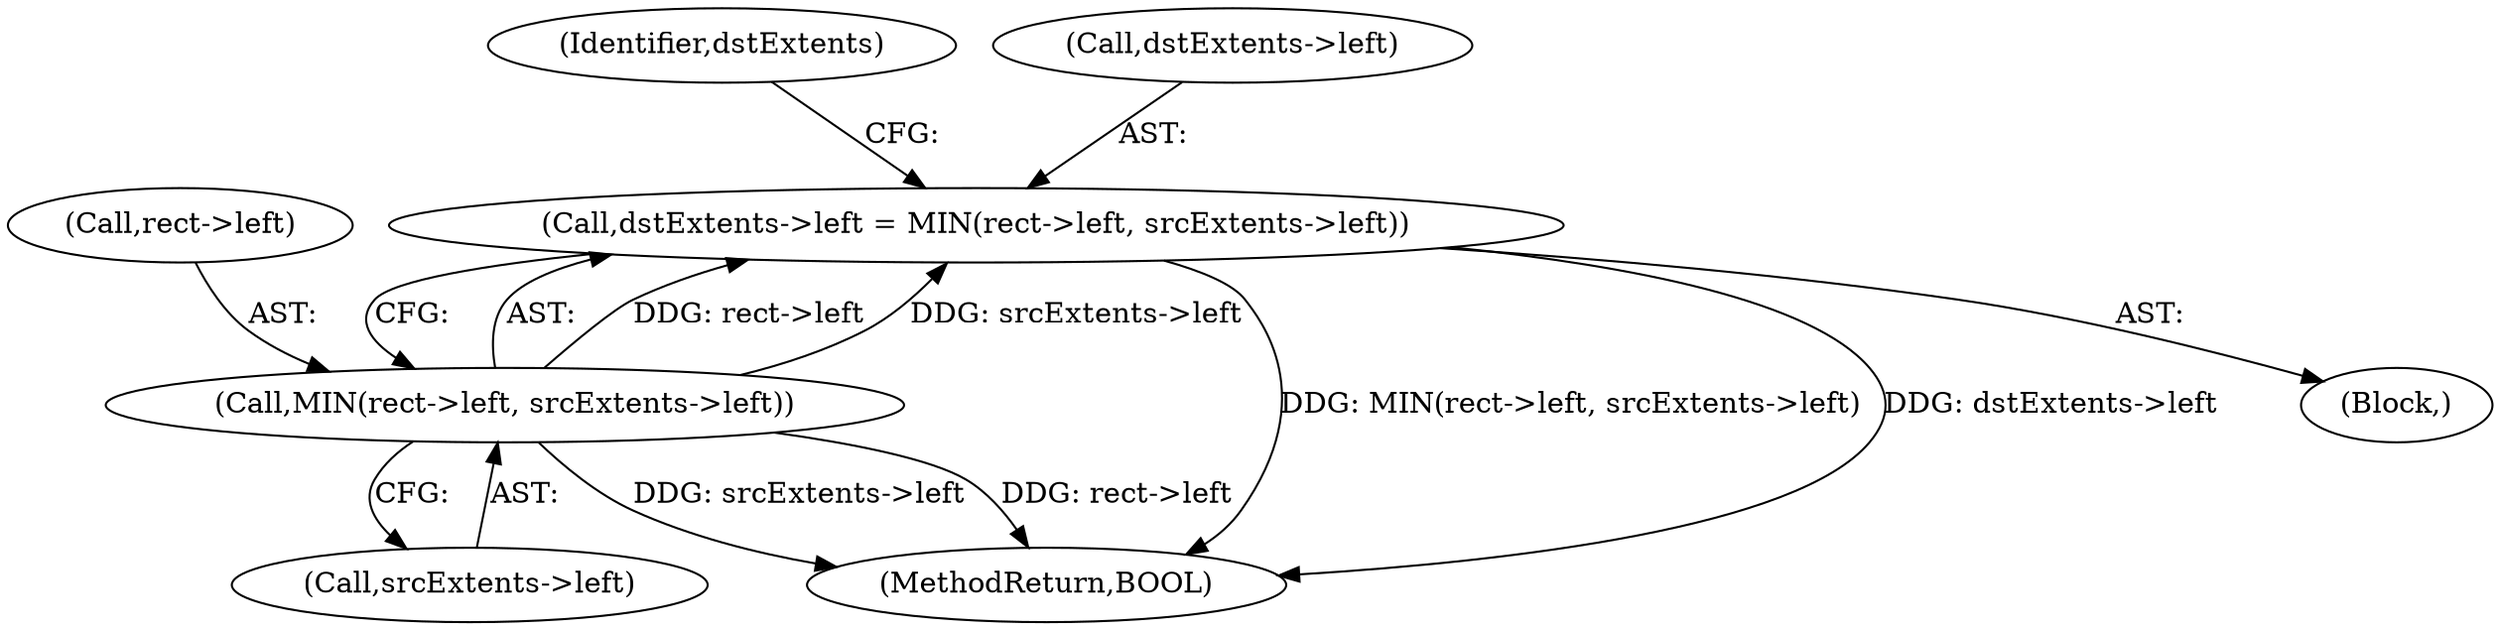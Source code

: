 digraph "0_FreeRDP_fc80ab45621bd966f70594c0b7393ec005a94007_2@pointer" {
"1000580" [label="(Call,dstExtents->left = MIN(rect->left, srcExtents->left))"];
"1000584" [label="(Call,MIN(rect->left, srcExtents->left))"];
"1000584" [label="(Call,MIN(rect->left, srcExtents->left))"];
"1000593" [label="(Identifier,dstExtents)"];
"1000580" [label="(Call,dstExtents->left = MIN(rect->left, srcExtents->left))"];
"1000588" [label="(Call,srcExtents->left)"];
"1000581" [label="(Call,dstExtents->left)"];
"1000585" [label="(Call,rect->left)"];
"1000114" [label="(Block,)"];
"1000653" [label="(MethodReturn,BOOL)"];
"1000580" -> "1000114"  [label="AST: "];
"1000580" -> "1000584"  [label="CFG: "];
"1000581" -> "1000580"  [label="AST: "];
"1000584" -> "1000580"  [label="AST: "];
"1000593" -> "1000580"  [label="CFG: "];
"1000580" -> "1000653"  [label="DDG: MIN(rect->left, srcExtents->left)"];
"1000580" -> "1000653"  [label="DDG: dstExtents->left"];
"1000584" -> "1000580"  [label="DDG: rect->left"];
"1000584" -> "1000580"  [label="DDG: srcExtents->left"];
"1000584" -> "1000588"  [label="CFG: "];
"1000585" -> "1000584"  [label="AST: "];
"1000588" -> "1000584"  [label="AST: "];
"1000584" -> "1000653"  [label="DDG: srcExtents->left"];
"1000584" -> "1000653"  [label="DDG: rect->left"];
}
